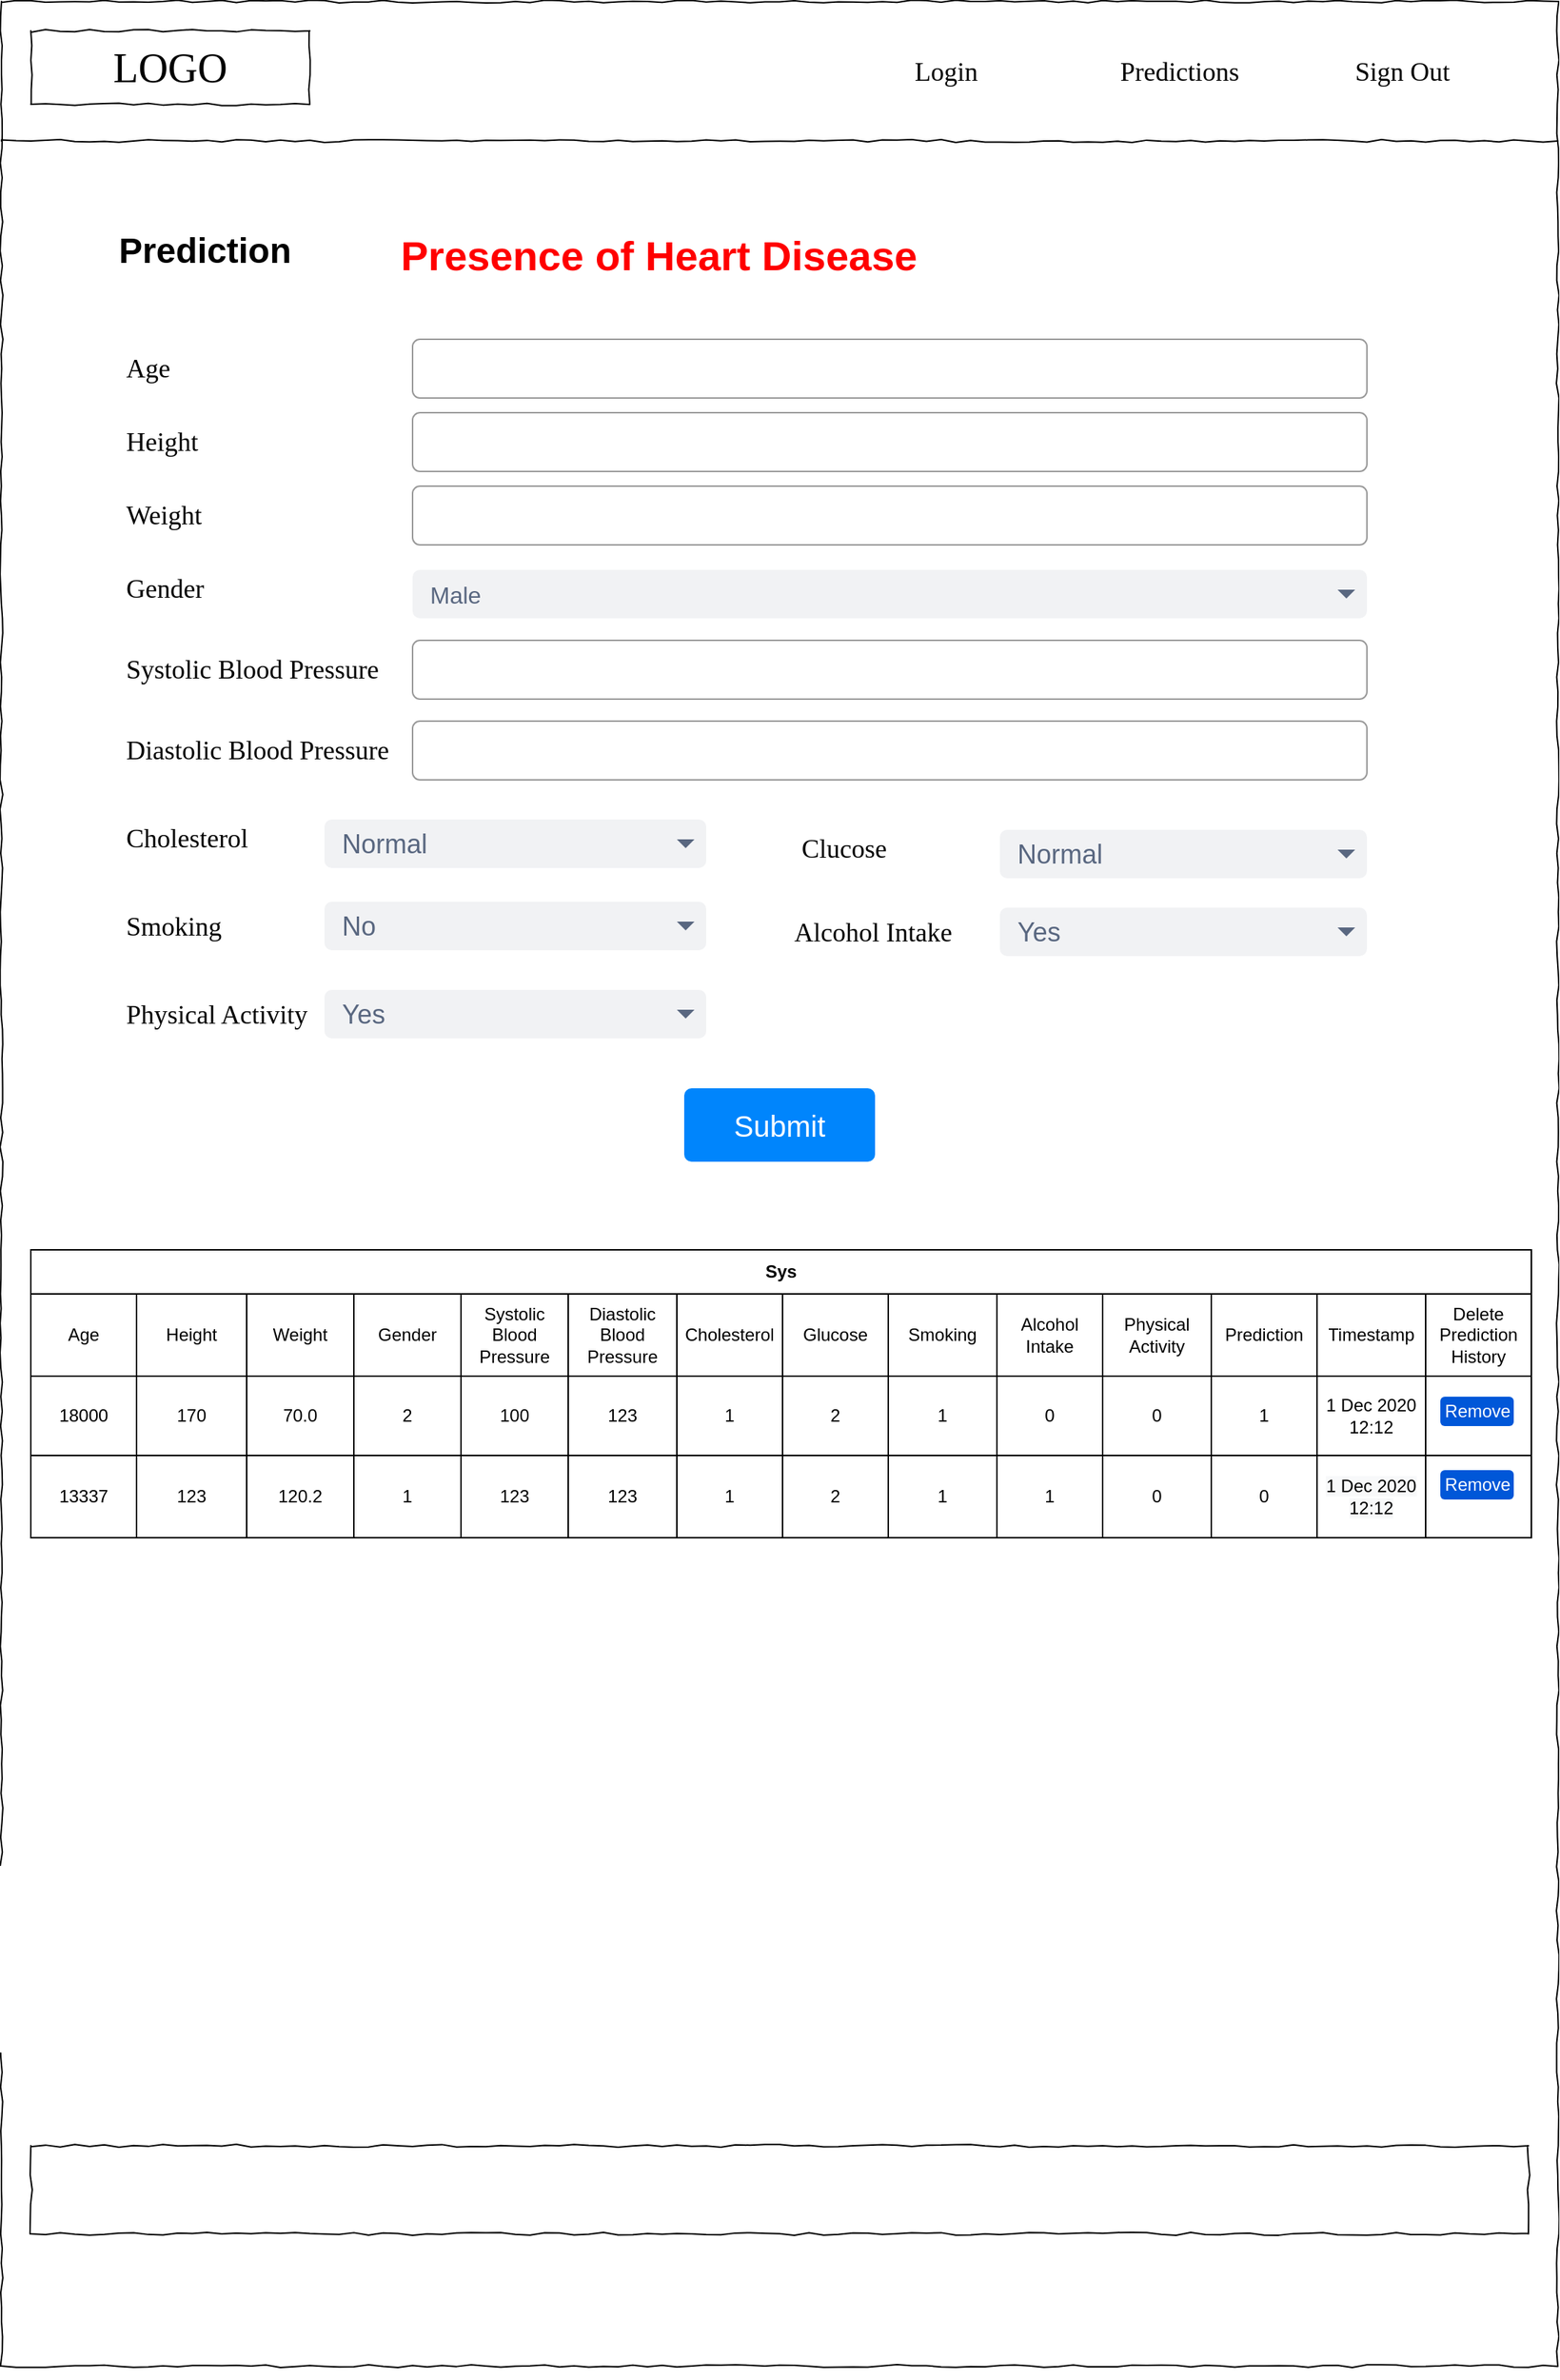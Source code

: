 <mxfile version="13.10.6" type="gitlab">
  <diagram name="Page-1" id="03018318-947c-dd8e-b7a3-06fadd420f32">
    <mxGraphModel dx="1520" dy="817" grid="1" gridSize="10" guides="1" tooltips="1" connect="1" arrows="1" fold="1" page="1" pageScale="1" pageWidth="1100" pageHeight="850" background="#ffffff" math="0" shadow="0">
      <root>
        <mxCell id="0" />
        <mxCell id="1" parent="0" />
        <mxCell id="677b7b8949515195-1" value="" style="whiteSpace=wrap;html=1;rounded=0;shadow=0;labelBackgroundColor=none;strokeColor=#000000;strokeWidth=1;fillColor=none;fontFamily=Verdana;fontSize=12;fontColor=#000000;align=center;comic=1;" parent="1" vertex="1">
          <mxGeometry x="20" y="20" width="1060" height="1610" as="geometry" />
        </mxCell>
        <mxCell id="677b7b8949515195-2" value="LOGO" style="whiteSpace=wrap;html=1;rounded=0;shadow=0;labelBackgroundColor=none;strokeWidth=1;fontFamily=Verdana;fontSize=28;align=center;comic=1;" parent="1" vertex="1">
          <mxGeometry x="40" y="40" width="190" height="50" as="geometry" />
        </mxCell>
        <mxCell id="677b7b8949515195-9" value="" style="line;strokeWidth=1;html=1;rounded=0;shadow=0;labelBackgroundColor=none;fillColor=none;fontFamily=Verdana;fontSize=14;fontColor=#000000;align=center;comic=1;" parent="1" vertex="1">
          <mxGeometry x="20" y="110" width="1060" height="10" as="geometry" />
        </mxCell>
        <mxCell id="677b7b8949515195-11" value="Login" style="text;html=1;points=[];align=left;verticalAlign=top;spacingTop=-4;fontSize=18;fontFamily=Verdana" parent="1" vertex="1">
          <mxGeometry x="640" y="55" width="60" height="20" as="geometry" />
        </mxCell>
        <mxCell id="677b7b8949515195-12" value="Predictions" style="text;html=1;points=[];align=left;verticalAlign=top;spacingTop=-4;fontSize=18;fontFamily=Verdana" parent="1" vertex="1">
          <mxGeometry x="780" y="55" width="60" height="20" as="geometry" />
        </mxCell>
        <mxCell id="677b7b8949515195-13" value="Sign Out" style="text;html=1;points=[];align=left;verticalAlign=top;spacingTop=-4;fontSize=18;fontFamily=Verdana" parent="1" vertex="1">
          <mxGeometry x="940" y="55" width="60" height="20" as="geometry" />
        </mxCell>
        <mxCell id="677b7b8949515195-15" value="&lt;div style=&quot;text-align: justify&quot;&gt;&lt;br&gt;&lt;/div&gt;" style="whiteSpace=wrap;html=1;rounded=0;shadow=0;labelBackgroundColor=none;strokeWidth=1;fillColor=none;fontFamily=Verdana;fontSize=12;align=center;verticalAlign=top;spacing=10;comic=1;" parent="1" vertex="1">
          <mxGeometry x="40" y="1480" width="1020" height="60" as="geometry" />
        </mxCell>
        <mxCell id="5u6ulrgasKh-Fv48c_LY-3" value="Age" style="strokeColor=none;fillColor=none;whiteSpace=wrap;align=left;verticalAlign=middle;fontStyle=0;fontSize=18;spacing=15;fontFamily=Times New Roman;" parent="1" vertex="1">
          <mxGeometry x="90" y="250" width="210" height="40" as="geometry" />
        </mxCell>
        <mxCell id="5u6ulrgasKh-Fv48c_LY-4" value="" style="html=1;shadow=0;dashed=0;shape=mxgraph.bootstrap.rrect;rSize=5;strokeColor=#999999;fillColor=#ffffff;fontColor=#777777;whiteSpace=wrap;align=left;verticalAlign=middle;fontStyle=0;fontSize=14;spacing=15;" parent="1" vertex="1">
          <mxGeometry x="300" y="250" width="650" height="40" as="geometry" />
        </mxCell>
        <mxCell id="5u6ulrgasKh-Fv48c_LY-6" value="Height" style="strokeColor=none;fillColor=none;whiteSpace=wrap;align=left;verticalAlign=middle;fontStyle=0;fontSize=18;spacing=15;fontFamily=Times New Roman;" parent="1" vertex="1">
          <mxGeometry x="90" y="300" width="210" height="40" as="geometry" />
        </mxCell>
        <mxCell id="5u6ulrgasKh-Fv48c_LY-7" value="" style="html=1;shadow=0;dashed=0;shape=mxgraph.bootstrap.rrect;rSize=5;strokeColor=#999999;fillColor=#ffffff;fontColor=#777777;whiteSpace=wrap;align=left;verticalAlign=middle;fontStyle=0;fontSize=14;spacing=15;" parent="1" vertex="1">
          <mxGeometry x="300" y="300" width="650" height="40" as="geometry" />
        </mxCell>
        <mxCell id="5u6ulrgasKh-Fv48c_LY-8" value="Weight" style="strokeColor=none;fillColor=none;whiteSpace=wrap;align=left;verticalAlign=middle;fontStyle=0;fontSize=18;spacing=15;fontFamily=Times New Roman;" parent="1" vertex="1">
          <mxGeometry x="90" y="350" width="210" height="40" as="geometry" />
        </mxCell>
        <mxCell id="5u6ulrgasKh-Fv48c_LY-9" value="" style="html=1;shadow=0;dashed=0;shape=mxgraph.bootstrap.rrect;rSize=5;strokeColor=#999999;fillColor=#ffffff;fontColor=#777777;whiteSpace=wrap;align=left;verticalAlign=middle;fontStyle=0;fontSize=14;spacing=15;" parent="1" vertex="1">
          <mxGeometry x="300" y="350" width="650" height="40" as="geometry" />
        </mxCell>
        <mxCell id="5u6ulrgasKh-Fv48c_LY-10" value="Gender" style="strokeColor=none;fillColor=none;whiteSpace=wrap;align=left;verticalAlign=middle;fontStyle=0;fontSize=18;spacing=15;fontFamily=Times New Roman;" parent="1" vertex="1">
          <mxGeometry x="90" y="400" width="210" height="40" as="geometry" />
        </mxCell>
        <mxCell id="5u6ulrgasKh-Fv48c_LY-12" value="Systolic Blood Pressure" style="strokeColor=none;fillColor=none;whiteSpace=wrap;align=left;verticalAlign=middle;fontStyle=0;fontSize=18;spacing=15;fontFamily=Times New Roman;" parent="1" vertex="1">
          <mxGeometry x="90" y="455" width="210" height="40" as="geometry" />
        </mxCell>
        <mxCell id="5u6ulrgasKh-Fv48c_LY-13" value="" style="html=1;shadow=0;dashed=0;shape=mxgraph.bootstrap.rrect;rSize=5;strokeColor=#999999;fillColor=#ffffff;fontColor=#777777;whiteSpace=wrap;align=left;verticalAlign=middle;fontStyle=0;fontSize=14;spacing=15;" parent="1" vertex="1">
          <mxGeometry x="300" y="455" width="650" height="40" as="geometry" />
        </mxCell>
        <mxCell id="5u6ulrgasKh-Fv48c_LY-14" value="Diastolic Blood Pressure" style="strokeColor=none;fillColor=none;whiteSpace=wrap;align=left;verticalAlign=middle;fontStyle=0;fontSize=18;spacing=15;fontFamily=Times New Roman;" parent="1" vertex="1">
          <mxGeometry x="90" y="510" width="210" height="40" as="geometry" />
        </mxCell>
        <mxCell id="5u6ulrgasKh-Fv48c_LY-15" value="" style="html=1;shadow=0;dashed=0;shape=mxgraph.bootstrap.rrect;rSize=5;strokeColor=#999999;fillColor=#ffffff;fontColor=#777777;whiteSpace=wrap;align=left;verticalAlign=middle;fontStyle=0;fontSize=14;spacing=15;" parent="1" vertex="1">
          <mxGeometry x="300" y="510" width="650" height="40" as="geometry" />
        </mxCell>
        <mxCell id="5u6ulrgasKh-Fv48c_LY-16" value="Cholesterol" style="strokeColor=none;fillColor=none;whiteSpace=wrap;align=left;verticalAlign=middle;fontStyle=0;fontSize=18;spacing=15;fontFamily=Times New Roman;" parent="1" vertex="1">
          <mxGeometry x="90" y="570" width="140" height="40" as="geometry" />
        </mxCell>
        <mxCell id="5u6ulrgasKh-Fv48c_LY-18" value="Clucose" style="strokeColor=none;fillColor=none;whiteSpace=wrap;align=left;verticalAlign=middle;fontStyle=0;fontSize=18;spacing=15;fontFamily=Times New Roman;" parent="1" vertex="1">
          <mxGeometry x="550" y="577" width="120" height="40" as="geometry" />
        </mxCell>
        <mxCell id="5u6ulrgasKh-Fv48c_LY-20" value="Smoking" style="strokeColor=none;fillColor=none;whiteSpace=wrap;align=left;verticalAlign=middle;fontStyle=0;fontSize=18;spacing=15;fontFamily=Times New Roman;" parent="1" vertex="1">
          <mxGeometry x="90" y="630" width="130" height="40" as="geometry" />
        </mxCell>
        <mxCell id="5u6ulrgasKh-Fv48c_LY-22" value="Alcohol Intake" style="strokeColor=none;fillColor=none;whiteSpace=wrap;align=left;verticalAlign=middle;fontStyle=0;fontSize=18;spacing=15;fontFamily=Times New Roman;" parent="1" vertex="1">
          <mxGeometry x="545" y="633.5" width="210" height="40" as="geometry" />
        </mxCell>
        <mxCell id="5u6ulrgasKh-Fv48c_LY-25" value="Physical Activity" style="strokeColor=none;fillColor=none;whiteSpace=wrap;align=left;verticalAlign=middle;fontStyle=0;fontSize=18;spacing=15;fontFamily=Times New Roman;" parent="1" vertex="1">
          <mxGeometry x="90" y="690" width="200" height="40" as="geometry" />
        </mxCell>
        <mxCell id="5u6ulrgasKh-Fv48c_LY-28" value="&lt;font style=&quot;font-size: 20px&quot;&gt;Submit&lt;/font&gt;" style="html=1;shadow=0;dashed=0;shape=mxgraph.bootstrap.rrect;rSize=5;strokeColor=none;strokeWidth=1;fillColor=#0085FC;fontColor=#FFFFFF;whiteSpace=wrap;align=center;verticalAlign=middle;spacingLeft=0;fontStyle=0;fontSize=16;spacing=5;" parent="1" vertex="1">
          <mxGeometry x="485" y="760" width="130" height="50" as="geometry" />
        </mxCell>
        <mxCell id="5u6ulrgasKh-Fv48c_LY-29" value="Prediction" style="strokeColor=none;fillColor=none;whiteSpace=wrap;align=left;verticalAlign=middle;fontStyle=1;fontSize=24;spacing=15;" parent="1" vertex="1">
          <mxGeometry x="85" y="150" width="220" height="80" as="geometry" />
        </mxCell>
        <mxCell id="5u6ulrgasKh-Fv48c_LY-30" value="Presence of Heart Disease" style="strokeColor=none;fillColor=none;align=left;verticalAlign=middle;fontStyle=1;fontSize=28;fontColor=#FF0000;" parent="1" vertex="1">
          <mxGeometry x="290" y="160" width="600" height="60" as="geometry" />
        </mxCell>
        <mxCell id="5u6ulrgasKh-Fv48c_LY-33" value="&lt;font style=&quot;font-size: 16px&quot;&gt;Male&lt;/font&gt;" style="rounded=1;fillColor=#F1F2F4;strokeColor=none;html=1;fontColor=#596780;align=left;fontSize=12;spacingLeft=10" parent="1" vertex="1">
          <mxGeometry x="300" y="407" width="650" height="33" as="geometry" />
        </mxCell>
        <mxCell id="5u6ulrgasKh-Fv48c_LY-34" value="" style="shape=triangle;direction=south;fillColor=#596780;strokeColor=none;html=1" parent="5u6ulrgasKh-Fv48c_LY-33" vertex="1">
          <mxGeometry x="1" y="0.5" width="12" height="6" relative="1" as="geometry">
            <mxPoint x="-20" y="-3" as="offset" />
          </mxGeometry>
        </mxCell>
        <mxCell id="5u6ulrgasKh-Fv48c_LY-42" value="&lt;font style=&quot;font-size: 18px&quot;&gt;Normal&lt;/font&gt;" style="rounded=1;fillColor=#F1F2F4;strokeColor=none;html=1;fontColor=#596780;align=left;fontSize=12;spacingLeft=10" parent="1" vertex="1">
          <mxGeometry x="240" y="577" width="260" height="33" as="geometry" />
        </mxCell>
        <mxCell id="5u6ulrgasKh-Fv48c_LY-43" value="" style="shape=triangle;direction=south;fillColor=#596780;strokeColor=none;html=1" parent="5u6ulrgasKh-Fv48c_LY-42" vertex="1">
          <mxGeometry x="1" y="0.5" width="12" height="6" relative="1" as="geometry">
            <mxPoint x="-20" y="-3" as="offset" />
          </mxGeometry>
        </mxCell>
        <mxCell id="5u6ulrgasKh-Fv48c_LY-45" value="&lt;font style=&quot;font-size: 18px&quot;&gt;Normal&lt;/font&gt;" style="rounded=1;fillColor=#F1F2F4;strokeColor=none;html=1;fontColor=#596780;align=left;fontSize=12;spacingLeft=10" parent="1" vertex="1">
          <mxGeometry x="700" y="584" width="250" height="33" as="geometry" />
        </mxCell>
        <mxCell id="5u6ulrgasKh-Fv48c_LY-46" value="" style="shape=triangle;direction=south;fillColor=#596780;strokeColor=none;html=1" parent="5u6ulrgasKh-Fv48c_LY-45" vertex="1">
          <mxGeometry x="1" y="0.5" width="12" height="6" relative="1" as="geometry">
            <mxPoint x="-20" y="-3" as="offset" />
          </mxGeometry>
        </mxCell>
        <mxCell id="5u6ulrgasKh-Fv48c_LY-48" value="&lt;span style=&quot;font-size: 18px&quot;&gt;No&lt;/span&gt;" style="rounded=1;fillColor=#F1F2F4;strokeColor=none;html=1;fontColor=#596780;align=left;fontSize=12;spacingLeft=10" parent="1" vertex="1">
          <mxGeometry x="240" y="633" width="260" height="33" as="geometry" />
        </mxCell>
        <mxCell id="5u6ulrgasKh-Fv48c_LY-49" value="" style="shape=triangle;direction=south;fillColor=#596780;strokeColor=none;html=1" parent="5u6ulrgasKh-Fv48c_LY-48" vertex="1">
          <mxGeometry x="1" y="0.5" width="12" height="6" relative="1" as="geometry">
            <mxPoint x="-20" y="-3" as="offset" />
          </mxGeometry>
        </mxCell>
        <mxCell id="5u6ulrgasKh-Fv48c_LY-50" value="&lt;span style=&quot;font-size: 18px&quot;&gt;Yes&lt;/span&gt;" style="rounded=1;fillColor=#F1F2F4;strokeColor=none;html=1;fontColor=#596780;align=left;fontSize=12;spacingLeft=10" parent="1" vertex="1">
          <mxGeometry x="700" y="637" width="250" height="33" as="geometry" />
        </mxCell>
        <mxCell id="5u6ulrgasKh-Fv48c_LY-51" value="" style="shape=triangle;direction=south;fillColor=#596780;strokeColor=none;html=1" parent="5u6ulrgasKh-Fv48c_LY-50" vertex="1">
          <mxGeometry x="1" y="0.5" width="12" height="6" relative="1" as="geometry">
            <mxPoint x="-20" y="-3" as="offset" />
          </mxGeometry>
        </mxCell>
        <mxCell id="5u6ulrgasKh-Fv48c_LY-52" value="&lt;span style=&quot;font-size: 18px&quot;&gt;Yes&lt;/span&gt;" style="rounded=1;fillColor=#F1F2F4;strokeColor=none;html=1;fontColor=#596780;align=left;fontSize=12;spacingLeft=10" parent="1" vertex="1">
          <mxGeometry x="240" y="693" width="260" height="33" as="geometry" />
        </mxCell>
        <mxCell id="5u6ulrgasKh-Fv48c_LY-53" value="" style="shape=triangle;direction=south;fillColor=#596780;strokeColor=none;html=1" parent="5u6ulrgasKh-Fv48c_LY-52" vertex="1">
          <mxGeometry x="1" y="0.5" width="12" height="6" relative="1" as="geometry">
            <mxPoint x="-20" y="-3" as="offset" />
          </mxGeometry>
        </mxCell>
        <mxCell id="kl5-Oa0DFLlWT4JjgUK3-1" value="Sys" style="shape=table;html=1;whiteSpace=wrap;startSize=30;container=1;collapsible=0;childLayout=tableLayout;fontStyle=1;align=center;" vertex="1" parent="1">
          <mxGeometry x="40" y="870" width="1022" height="196" as="geometry" />
        </mxCell>
        <mxCell id="kl5-Oa0DFLlWT4JjgUK3-2" value="" style="shape=partialRectangle;html=1;whiteSpace=wrap;collapsible=0;dropTarget=0;pointerEvents=0;fillColor=none;top=0;left=0;bottom=0;right=0;points=[[0,0.5],[1,0.5]];portConstraint=eastwest;" vertex="1" parent="kl5-Oa0DFLlWT4JjgUK3-1">
          <mxGeometry y="30" width="1022" height="56" as="geometry" />
        </mxCell>
        <mxCell id="kl5-Oa0DFLlWT4JjgUK3-14" value="Age" style="shape=partialRectangle;html=1;whiteSpace=wrap;connectable=0;fillColor=none;top=0;left=0;bottom=0;right=0;overflow=hidden;" vertex="1" parent="kl5-Oa0DFLlWT4JjgUK3-2">
          <mxGeometry width="72" height="56" as="geometry" />
        </mxCell>
        <mxCell id="kl5-Oa0DFLlWT4JjgUK3-3" value="Height" style="shape=partialRectangle;html=1;whiteSpace=wrap;connectable=0;fillColor=none;top=0;left=0;bottom=0;right=0;overflow=hidden;" vertex="1" parent="kl5-Oa0DFLlWT4JjgUK3-2">
          <mxGeometry x="72" width="75" height="56" as="geometry" />
        </mxCell>
        <mxCell id="kl5-Oa0DFLlWT4JjgUK3-4" value="Weight" style="shape=partialRectangle;html=1;whiteSpace=wrap;connectable=0;fillColor=none;top=0;left=0;bottom=0;right=0;overflow=hidden;" vertex="1" parent="kl5-Oa0DFLlWT4JjgUK3-2">
          <mxGeometry x="147" width="73" height="56" as="geometry" />
        </mxCell>
        <mxCell id="kl5-Oa0DFLlWT4JjgUK3-5" value="Gender" style="shape=partialRectangle;html=1;whiteSpace=wrap;connectable=0;fillColor=none;top=0;left=0;bottom=0;right=0;overflow=hidden;" vertex="1" parent="kl5-Oa0DFLlWT4JjgUK3-2">
          <mxGeometry x="220" width="73" height="56" as="geometry" />
        </mxCell>
        <mxCell id="kl5-Oa0DFLlWT4JjgUK3-17" value="Systolic Blood Pressure" style="shape=partialRectangle;html=1;whiteSpace=wrap;connectable=0;fillColor=none;top=0;left=0;bottom=0;right=0;overflow=hidden;" vertex="1" parent="kl5-Oa0DFLlWT4JjgUK3-2">
          <mxGeometry x="293" width="73" height="56" as="geometry" />
        </mxCell>
        <mxCell id="kl5-Oa0DFLlWT4JjgUK3-20" value="Diastolic Blood Pressure" style="shape=partialRectangle;html=1;whiteSpace=wrap;connectable=0;fillColor=none;top=0;left=0;bottom=0;right=0;overflow=hidden;" vertex="1" parent="kl5-Oa0DFLlWT4JjgUK3-2">
          <mxGeometry x="366" width="74" height="56" as="geometry" />
        </mxCell>
        <mxCell id="kl5-Oa0DFLlWT4JjgUK3-23" value="Cholesterol" style="shape=partialRectangle;html=1;whiteSpace=wrap;connectable=0;fillColor=none;top=0;left=0;bottom=0;right=0;overflow=hidden;" vertex="1" parent="kl5-Oa0DFLlWT4JjgUK3-2">
          <mxGeometry x="440" width="72" height="56" as="geometry" />
        </mxCell>
        <mxCell id="kl5-Oa0DFLlWT4JjgUK3-26" value="Glucose" style="shape=partialRectangle;html=1;whiteSpace=wrap;connectable=0;fillColor=none;top=0;left=0;bottom=0;right=0;overflow=hidden;" vertex="1" parent="kl5-Oa0DFLlWT4JjgUK3-2">
          <mxGeometry x="512" width="72" height="56" as="geometry" />
        </mxCell>
        <mxCell id="kl5-Oa0DFLlWT4JjgUK3-29" value="Smoking" style="shape=partialRectangle;html=1;whiteSpace=wrap;connectable=0;fillColor=none;top=0;left=0;bottom=0;right=0;overflow=hidden;" vertex="1" parent="kl5-Oa0DFLlWT4JjgUK3-2">
          <mxGeometry x="584" width="74" height="56" as="geometry" />
        </mxCell>
        <mxCell id="kl5-Oa0DFLlWT4JjgUK3-32" value="Alcohol Intake" style="shape=partialRectangle;html=1;whiteSpace=wrap;connectable=0;fillColor=none;top=0;left=0;bottom=0;right=0;overflow=hidden;" vertex="1" parent="kl5-Oa0DFLlWT4JjgUK3-2">
          <mxGeometry x="658" width="72" height="56" as="geometry" />
        </mxCell>
        <mxCell id="kl5-Oa0DFLlWT4JjgUK3-35" value="Physical Activity" style="shape=partialRectangle;html=1;whiteSpace=wrap;connectable=0;fillColor=none;top=0;left=0;bottom=0;right=0;overflow=hidden;" vertex="1" parent="kl5-Oa0DFLlWT4JjgUK3-2">
          <mxGeometry x="730" width="74" height="56" as="geometry" />
        </mxCell>
        <mxCell id="kl5-Oa0DFLlWT4JjgUK3-38" value="Prediction" style="shape=partialRectangle;html=1;whiteSpace=wrap;connectable=0;fillColor=none;top=0;left=0;bottom=0;right=0;overflow=hidden;" vertex="1" parent="kl5-Oa0DFLlWT4JjgUK3-2">
          <mxGeometry x="804" width="72" height="56" as="geometry" />
        </mxCell>
        <mxCell id="kl5-Oa0DFLlWT4JjgUK3-41" value="Timestamp" style="shape=partialRectangle;html=1;whiteSpace=wrap;connectable=0;fillColor=none;top=0;left=0;bottom=0;right=0;overflow=hidden;" vertex="1" parent="kl5-Oa0DFLlWT4JjgUK3-2">
          <mxGeometry x="876" width="74" height="56" as="geometry" />
        </mxCell>
        <mxCell id="kl5-Oa0DFLlWT4JjgUK3-44" value="Delete Prediction History" style="shape=partialRectangle;html=1;whiteSpace=wrap;connectable=0;fillColor=none;top=0;left=0;bottom=0;right=0;overflow=hidden;" vertex="1" parent="kl5-Oa0DFLlWT4JjgUK3-2">
          <mxGeometry x="950" width="72" height="56" as="geometry" />
        </mxCell>
        <mxCell id="kl5-Oa0DFLlWT4JjgUK3-6" value="" style="shape=partialRectangle;html=1;whiteSpace=wrap;collapsible=0;dropTarget=0;pointerEvents=0;fillColor=none;top=0;left=0;bottom=0;right=0;points=[[0,0.5],[1,0.5]];portConstraint=eastwest;" vertex="1" parent="kl5-Oa0DFLlWT4JjgUK3-1">
          <mxGeometry y="86" width="1022" height="54" as="geometry" />
        </mxCell>
        <mxCell id="kl5-Oa0DFLlWT4JjgUK3-15" value="18000" style="shape=partialRectangle;html=1;whiteSpace=wrap;connectable=0;fillColor=none;top=0;left=0;bottom=0;right=0;overflow=hidden;" vertex="1" parent="kl5-Oa0DFLlWT4JjgUK3-6">
          <mxGeometry width="72" height="54" as="geometry" />
        </mxCell>
        <mxCell id="kl5-Oa0DFLlWT4JjgUK3-7" value="170" style="shape=partialRectangle;html=1;whiteSpace=wrap;connectable=0;fillColor=none;top=0;left=0;bottom=0;right=0;overflow=hidden;" vertex="1" parent="kl5-Oa0DFLlWT4JjgUK3-6">
          <mxGeometry x="72" width="75" height="54" as="geometry" />
        </mxCell>
        <mxCell id="kl5-Oa0DFLlWT4JjgUK3-8" value="70.0" style="shape=partialRectangle;html=1;whiteSpace=wrap;connectable=0;fillColor=none;top=0;left=0;bottom=0;right=0;overflow=hidden;" vertex="1" parent="kl5-Oa0DFLlWT4JjgUK3-6">
          <mxGeometry x="147" width="73" height="54" as="geometry" />
        </mxCell>
        <mxCell id="kl5-Oa0DFLlWT4JjgUK3-9" value="2" style="shape=partialRectangle;html=1;whiteSpace=wrap;connectable=0;fillColor=none;top=0;left=0;bottom=0;right=0;overflow=hidden;" vertex="1" parent="kl5-Oa0DFLlWT4JjgUK3-6">
          <mxGeometry x="220" width="73" height="54" as="geometry" />
        </mxCell>
        <mxCell id="kl5-Oa0DFLlWT4JjgUK3-18" value="100" style="shape=partialRectangle;html=1;whiteSpace=wrap;connectable=0;fillColor=none;top=0;left=0;bottom=0;right=0;overflow=hidden;" vertex="1" parent="kl5-Oa0DFLlWT4JjgUK3-6">
          <mxGeometry x="293" width="73" height="54" as="geometry" />
        </mxCell>
        <mxCell id="kl5-Oa0DFLlWT4JjgUK3-21" value="123" style="shape=partialRectangle;html=1;whiteSpace=wrap;connectable=0;fillColor=none;top=0;left=0;bottom=0;right=0;overflow=hidden;" vertex="1" parent="kl5-Oa0DFLlWT4JjgUK3-6">
          <mxGeometry x="366" width="74" height="54" as="geometry" />
        </mxCell>
        <mxCell id="kl5-Oa0DFLlWT4JjgUK3-24" value="1" style="shape=partialRectangle;html=1;whiteSpace=wrap;connectable=0;fillColor=none;top=0;left=0;bottom=0;right=0;overflow=hidden;" vertex="1" parent="kl5-Oa0DFLlWT4JjgUK3-6">
          <mxGeometry x="440" width="72" height="54" as="geometry" />
        </mxCell>
        <mxCell id="kl5-Oa0DFLlWT4JjgUK3-27" value="2" style="shape=partialRectangle;html=1;whiteSpace=wrap;connectable=0;fillColor=none;top=0;left=0;bottom=0;right=0;overflow=hidden;" vertex="1" parent="kl5-Oa0DFLlWT4JjgUK3-6">
          <mxGeometry x="512" width="72" height="54" as="geometry" />
        </mxCell>
        <mxCell id="kl5-Oa0DFLlWT4JjgUK3-30" value="1" style="shape=partialRectangle;html=1;whiteSpace=wrap;connectable=0;fillColor=none;top=0;left=0;bottom=0;right=0;overflow=hidden;" vertex="1" parent="kl5-Oa0DFLlWT4JjgUK3-6">
          <mxGeometry x="584" width="74" height="54" as="geometry" />
        </mxCell>
        <mxCell id="kl5-Oa0DFLlWT4JjgUK3-33" value="0" style="shape=partialRectangle;html=1;whiteSpace=wrap;connectable=0;fillColor=none;top=0;left=0;bottom=0;right=0;overflow=hidden;" vertex="1" parent="kl5-Oa0DFLlWT4JjgUK3-6">
          <mxGeometry x="658" width="72" height="54" as="geometry" />
        </mxCell>
        <mxCell id="kl5-Oa0DFLlWT4JjgUK3-36" value="0" style="shape=partialRectangle;html=1;whiteSpace=wrap;connectable=0;fillColor=none;top=0;left=0;bottom=0;right=0;overflow=hidden;" vertex="1" parent="kl5-Oa0DFLlWT4JjgUK3-6">
          <mxGeometry x="730" width="74" height="54" as="geometry" />
        </mxCell>
        <mxCell id="kl5-Oa0DFLlWT4JjgUK3-39" value="1" style="shape=partialRectangle;html=1;whiteSpace=wrap;connectable=0;fillColor=none;top=0;left=0;bottom=0;right=0;overflow=hidden;" vertex="1" parent="kl5-Oa0DFLlWT4JjgUK3-6">
          <mxGeometry x="804" width="72" height="54" as="geometry" />
        </mxCell>
        <mxCell id="kl5-Oa0DFLlWT4JjgUK3-42" value="&lt;span&gt;1 Dec 2020&lt;/span&gt;&lt;br&gt;&lt;span&gt;12:12&lt;/span&gt;" style="shape=partialRectangle;html=1;whiteSpace=wrap;connectable=0;fillColor=none;top=0;left=0;bottom=0;right=0;overflow=hidden;" vertex="1" parent="kl5-Oa0DFLlWT4JjgUK3-6">
          <mxGeometry x="876" width="74" height="54" as="geometry" />
        </mxCell>
        <mxCell id="kl5-Oa0DFLlWT4JjgUK3-45" style="shape=partialRectangle;html=1;whiteSpace=wrap;connectable=0;fillColor=none;top=0;left=0;bottom=0;right=0;overflow=hidden;" vertex="1" parent="kl5-Oa0DFLlWT4JjgUK3-6">
          <mxGeometry x="950" width="72" height="54" as="geometry" />
        </mxCell>
        <mxCell id="kl5-Oa0DFLlWT4JjgUK3-10" value="" style="shape=partialRectangle;html=1;whiteSpace=wrap;collapsible=0;dropTarget=0;pointerEvents=0;fillColor=none;top=0;left=0;bottom=0;right=0;points=[[0,0.5],[1,0.5]];portConstraint=eastwest;" vertex="1" parent="kl5-Oa0DFLlWT4JjgUK3-1">
          <mxGeometry y="140" width="1022" height="56" as="geometry" />
        </mxCell>
        <mxCell id="kl5-Oa0DFLlWT4JjgUK3-16" value="13337" style="shape=partialRectangle;html=1;whiteSpace=wrap;connectable=0;fillColor=none;top=0;left=0;bottom=0;right=0;overflow=hidden;" vertex="1" parent="kl5-Oa0DFLlWT4JjgUK3-10">
          <mxGeometry width="72" height="56" as="geometry" />
        </mxCell>
        <mxCell id="kl5-Oa0DFLlWT4JjgUK3-11" value="123" style="shape=partialRectangle;html=1;whiteSpace=wrap;connectable=0;fillColor=none;top=0;left=0;bottom=0;right=0;overflow=hidden;" vertex="1" parent="kl5-Oa0DFLlWT4JjgUK3-10">
          <mxGeometry x="72" width="75" height="56" as="geometry" />
        </mxCell>
        <mxCell id="kl5-Oa0DFLlWT4JjgUK3-12" value="120.2" style="shape=partialRectangle;html=1;whiteSpace=wrap;connectable=0;fillColor=none;top=0;left=0;bottom=0;right=0;overflow=hidden;" vertex="1" parent="kl5-Oa0DFLlWT4JjgUK3-10">
          <mxGeometry x="147" width="73" height="56" as="geometry" />
        </mxCell>
        <mxCell id="kl5-Oa0DFLlWT4JjgUK3-13" value="1" style="shape=partialRectangle;html=1;whiteSpace=wrap;connectable=0;fillColor=none;top=0;left=0;bottom=0;right=0;overflow=hidden;" vertex="1" parent="kl5-Oa0DFLlWT4JjgUK3-10">
          <mxGeometry x="220" width="73" height="56" as="geometry" />
        </mxCell>
        <mxCell id="kl5-Oa0DFLlWT4JjgUK3-19" value="123" style="shape=partialRectangle;html=1;whiteSpace=wrap;connectable=0;fillColor=none;top=0;left=0;bottom=0;right=0;overflow=hidden;" vertex="1" parent="kl5-Oa0DFLlWT4JjgUK3-10">
          <mxGeometry x="293" width="73" height="56" as="geometry" />
        </mxCell>
        <mxCell id="kl5-Oa0DFLlWT4JjgUK3-22" value="123" style="shape=partialRectangle;html=1;whiteSpace=wrap;connectable=0;fillColor=none;top=0;left=0;bottom=0;right=0;overflow=hidden;" vertex="1" parent="kl5-Oa0DFLlWT4JjgUK3-10">
          <mxGeometry x="366" width="74" height="56" as="geometry" />
        </mxCell>
        <mxCell id="kl5-Oa0DFLlWT4JjgUK3-25" value="1" style="shape=partialRectangle;html=1;whiteSpace=wrap;connectable=0;fillColor=none;top=0;left=0;bottom=0;right=0;overflow=hidden;" vertex="1" parent="kl5-Oa0DFLlWT4JjgUK3-10">
          <mxGeometry x="440" width="72" height="56" as="geometry" />
        </mxCell>
        <mxCell id="kl5-Oa0DFLlWT4JjgUK3-28" value="2" style="shape=partialRectangle;html=1;whiteSpace=wrap;connectable=0;fillColor=none;top=0;left=0;bottom=0;right=0;overflow=hidden;" vertex="1" parent="kl5-Oa0DFLlWT4JjgUK3-10">
          <mxGeometry x="512" width="72" height="56" as="geometry" />
        </mxCell>
        <mxCell id="kl5-Oa0DFLlWT4JjgUK3-31" value="1" style="shape=partialRectangle;html=1;whiteSpace=wrap;connectable=0;fillColor=none;top=0;left=0;bottom=0;right=0;overflow=hidden;" vertex="1" parent="kl5-Oa0DFLlWT4JjgUK3-10">
          <mxGeometry x="584" width="74" height="56" as="geometry" />
        </mxCell>
        <mxCell id="kl5-Oa0DFLlWT4JjgUK3-34" value="1" style="shape=partialRectangle;html=1;whiteSpace=wrap;connectable=0;fillColor=none;top=0;left=0;bottom=0;right=0;overflow=hidden;" vertex="1" parent="kl5-Oa0DFLlWT4JjgUK3-10">
          <mxGeometry x="658" width="72" height="56" as="geometry" />
        </mxCell>
        <mxCell id="kl5-Oa0DFLlWT4JjgUK3-37" value="0" style="shape=partialRectangle;html=1;whiteSpace=wrap;connectable=0;fillColor=none;top=0;left=0;bottom=0;right=0;overflow=hidden;" vertex="1" parent="kl5-Oa0DFLlWT4JjgUK3-10">
          <mxGeometry x="730" width="74" height="56" as="geometry" />
        </mxCell>
        <mxCell id="kl5-Oa0DFLlWT4JjgUK3-40" value="0" style="shape=partialRectangle;html=1;whiteSpace=wrap;connectable=0;fillColor=none;top=0;left=0;bottom=0;right=0;overflow=hidden;" vertex="1" parent="kl5-Oa0DFLlWT4JjgUK3-10">
          <mxGeometry x="804" width="72" height="56" as="geometry" />
        </mxCell>
        <mxCell id="kl5-Oa0DFLlWT4JjgUK3-43" value="&lt;meta charset=&quot;utf-8&quot;&gt;&lt;span style=&quot;color: rgb(0, 0, 0); font-family: helvetica; font-size: 12px; font-style: normal; font-weight: 400; letter-spacing: normal; text-align: center; text-indent: 0px; text-transform: none; word-spacing: 0px; background-color: rgb(248, 249, 250); display: inline; float: none;&quot;&gt;1 Dec 2020&lt;/span&gt;&lt;br style=&quot;color: rgb(0, 0, 0); font-family: helvetica; font-size: 12px; font-style: normal; font-weight: 400; letter-spacing: normal; text-align: center; text-indent: 0px; text-transform: none; word-spacing: 0px; background-color: rgb(248, 249, 250);&quot;&gt;&lt;span style=&quot;color: rgb(0, 0, 0); font-family: helvetica; font-size: 12px; font-style: normal; font-weight: 400; letter-spacing: normal; text-align: center; text-indent: 0px; text-transform: none; word-spacing: 0px; background-color: rgb(248, 249, 250); display: inline; float: none;&quot;&gt;12:12&lt;/span&gt;" style="shape=partialRectangle;html=1;whiteSpace=wrap;connectable=0;fillColor=none;top=0;left=0;bottom=0;right=0;overflow=hidden;" vertex="1" parent="kl5-Oa0DFLlWT4JjgUK3-10">
          <mxGeometry x="876" width="74" height="56" as="geometry" />
        </mxCell>
        <mxCell id="kl5-Oa0DFLlWT4JjgUK3-46" style="shape=partialRectangle;html=1;whiteSpace=wrap;connectable=0;fillColor=none;top=0;left=0;bottom=0;right=0;overflow=hidden;" vertex="1" parent="kl5-Oa0DFLlWT4JjgUK3-10">
          <mxGeometry x="950" width="72" height="56" as="geometry" />
        </mxCell>
        <mxCell id="kl5-Oa0DFLlWT4JjgUK3-77" style="edgeStyle=orthogonalEdgeStyle;rounded=0;orthogonalLoop=1;jettySize=auto;html=1;exitX=0.5;exitY=1;exitDx=0;exitDy=0;" edge="1" parent="1" source="677b7b8949515195-1" target="677b7b8949515195-1">
          <mxGeometry relative="1" as="geometry" />
        </mxCell>
        <mxCell id="kl5-Oa0DFLlWT4JjgUK3-78" value="Remove" style="rounded=1;fillColor=#0057D8;align=center;strokeColor=none;html=1;fontColor=#ffffff;fontSize=12" vertex="1" parent="1">
          <mxGeometry x="1000" y="970" width="50" height="20" as="geometry" />
        </mxCell>
        <mxCell id="kl5-Oa0DFLlWT4JjgUK3-82" value="Remove" style="rounded=1;fillColor=#0057D8;align=center;strokeColor=none;html=1;fontColor=#ffffff;fontSize=12" vertex="1" parent="1">
          <mxGeometry x="1000" y="1020" width="50" height="20" as="geometry" />
        </mxCell>
      </root>
    </mxGraphModel>
  </diagram>
</mxfile>
